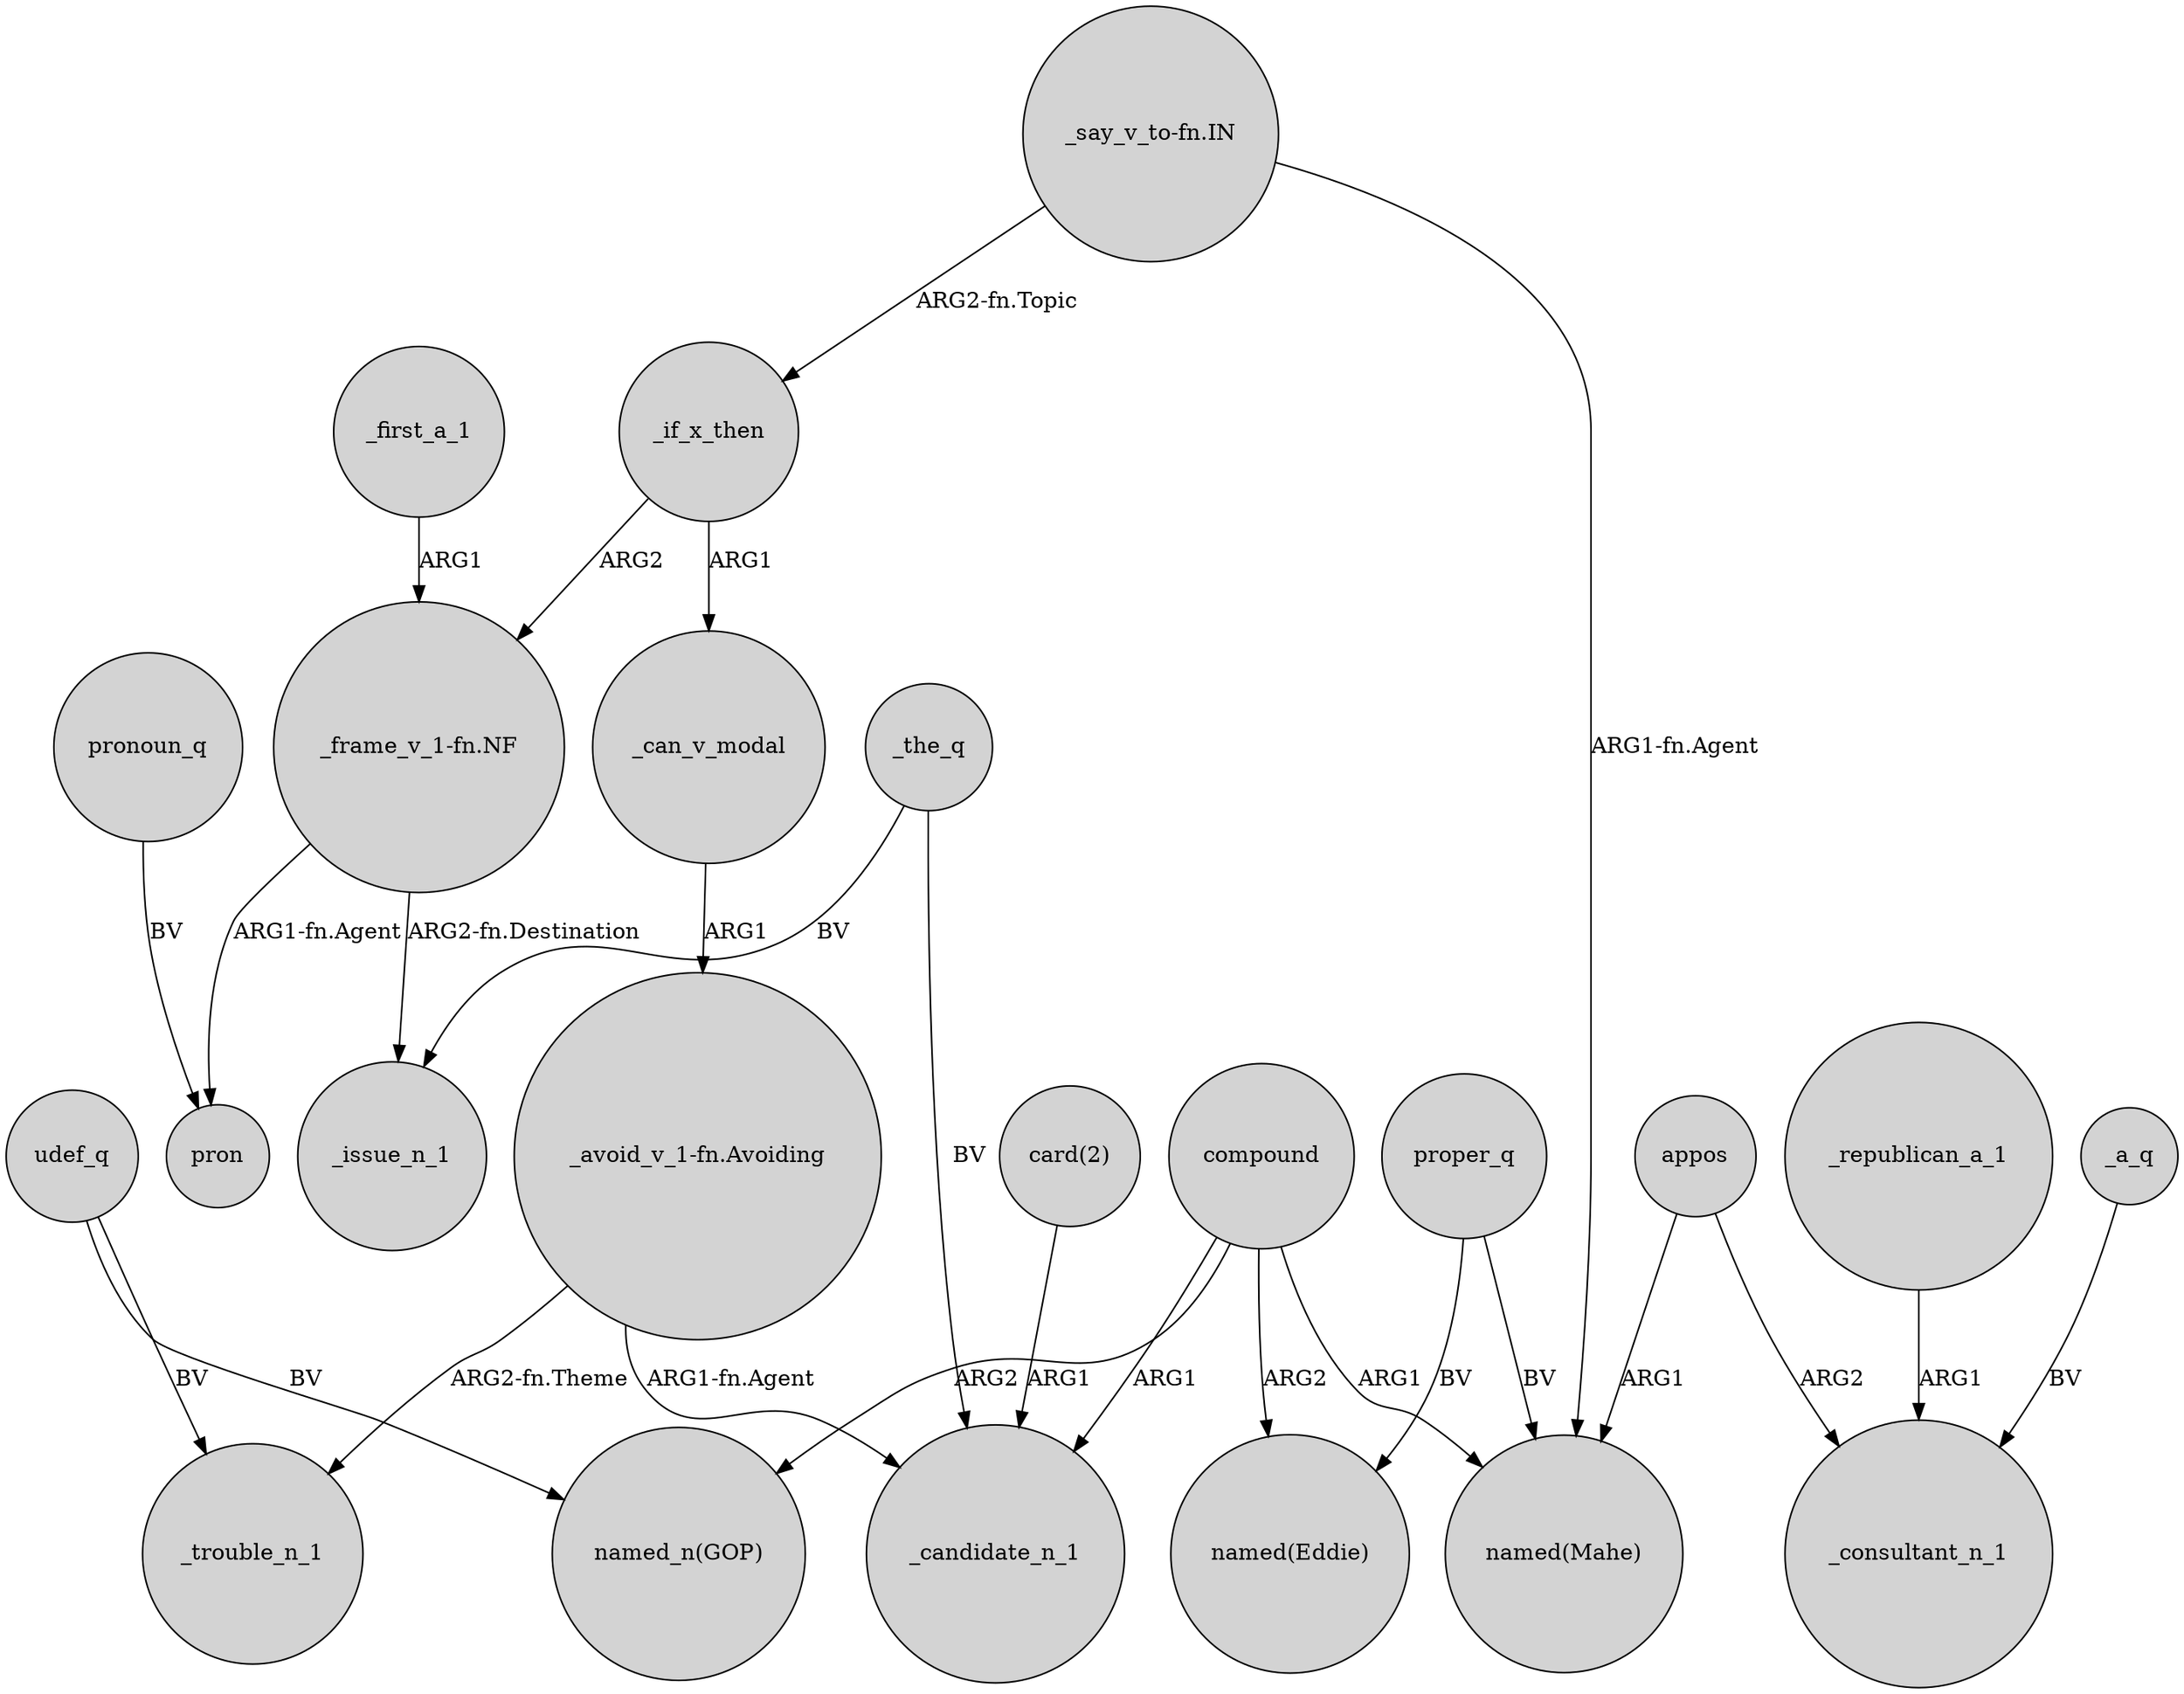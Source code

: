 digraph {
	node [shape=circle style=filled]
	"_frame_v_1-fn.NF" -> pron [label="ARG1-fn.Agent"]
	"_say_v_to-fn.IN" -> _if_x_then [label="ARG2-fn.Topic"]
	appos -> "named(Mahe)" [label=ARG1]
	"_avoid_v_1-fn.Avoiding" -> _trouble_n_1 [label="ARG2-fn.Theme"]
	_if_x_then -> _can_v_modal [label=ARG1]
	_the_q -> _issue_n_1 [label=BV]
	compound -> "named(Eddie)" [label=ARG2]
	appos -> _consultant_n_1 [label=ARG2]
	udef_q -> _trouble_n_1 [label=BV]
	udef_q -> "named_n(GOP)" [label=BV]
	pronoun_q -> pron [label=BV]
	_the_q -> _candidate_n_1 [label=BV]
	compound -> _candidate_n_1 [label=ARG1]
	_a_q -> _consultant_n_1 [label=BV]
	proper_q -> "named(Eddie)" [label=BV]
	compound -> "named_n(GOP)" [label=ARG2]
	_can_v_modal -> "_avoid_v_1-fn.Avoiding" [label=ARG1]
	"_say_v_to-fn.IN" -> "named(Mahe)" [label="ARG1-fn.Agent"]
	_first_a_1 -> "_frame_v_1-fn.NF" [label=ARG1]
	_republican_a_1 -> _consultant_n_1 [label=ARG1]
	compound -> "named(Mahe)" [label=ARG1]
	"card(2)" -> _candidate_n_1 [label=ARG1]
	"_frame_v_1-fn.NF" -> _issue_n_1 [label="ARG2-fn.Destination"]
	_if_x_then -> "_frame_v_1-fn.NF" [label=ARG2]
	proper_q -> "named(Mahe)" [label=BV]
	"_avoid_v_1-fn.Avoiding" -> _candidate_n_1 [label="ARG1-fn.Agent"]
}
